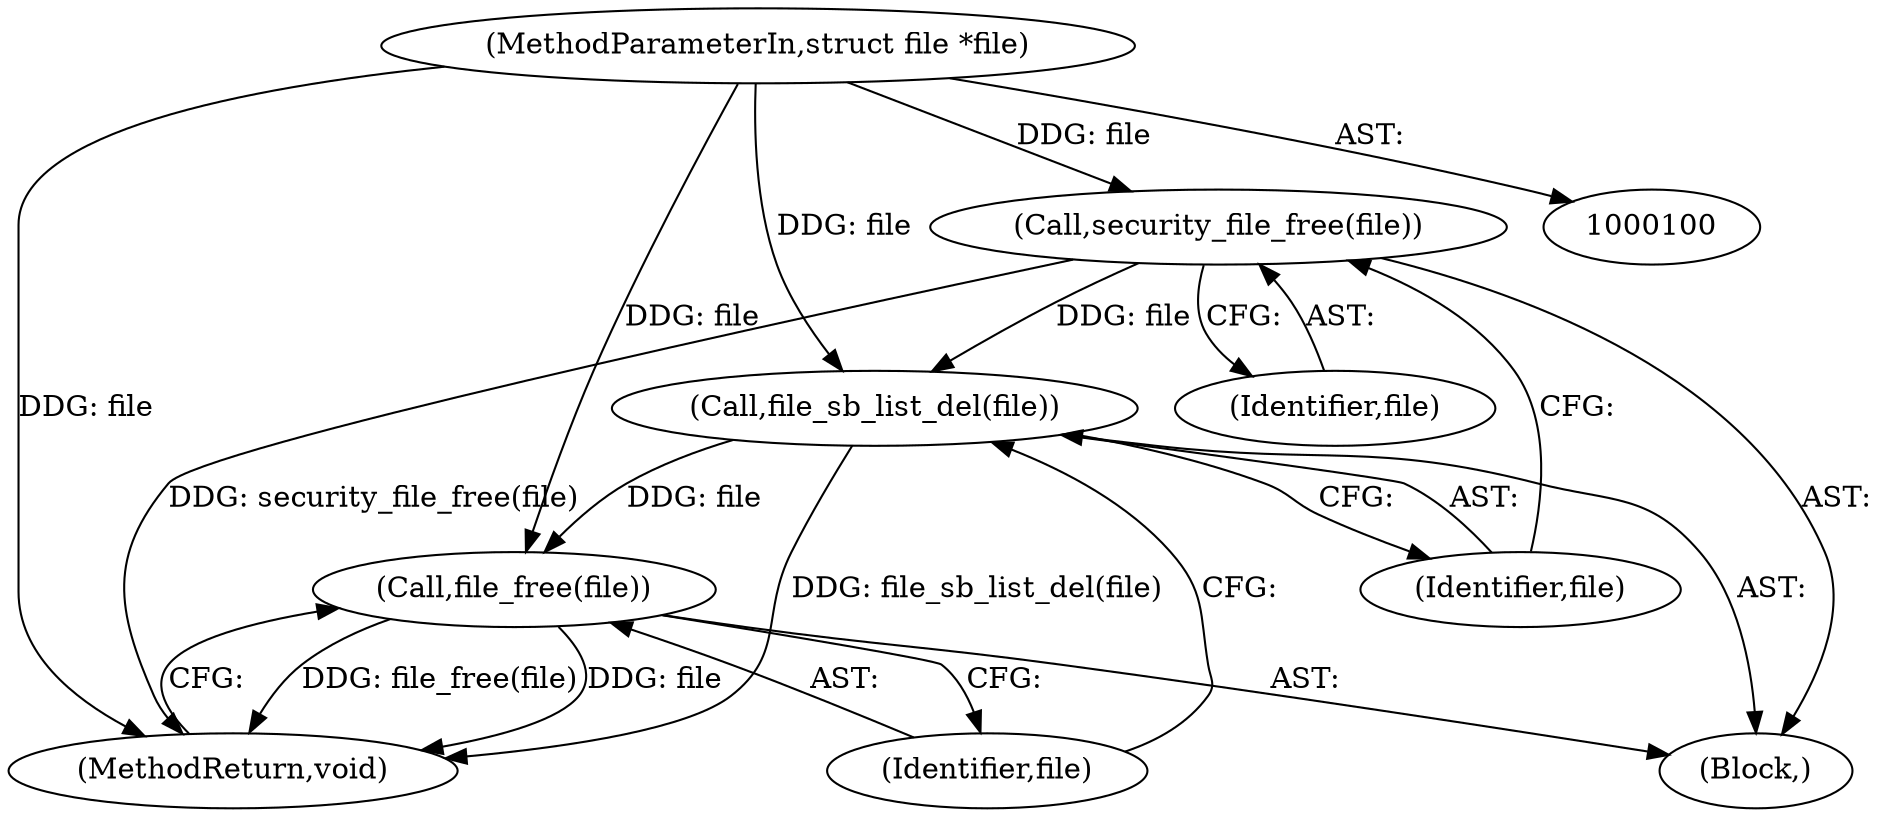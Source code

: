 digraph "1_linux_eee5cc2702929fd41cce28058dc6d6717f723f87_8@API" {
"1000110" [label="(Call,security_file_free(file))"];
"1000101" [label="(MethodParameterIn,struct file *file)"];
"1000112" [label="(Call,file_sb_list_del(file))"];
"1000114" [label="(Call,file_free(file))"];
"1000114" [label="(Call,file_free(file))"];
"1000101" [label="(MethodParameterIn,struct file *file)"];
"1000113" [label="(Identifier,file)"];
"1000116" [label="(MethodReturn,void)"];
"1000110" [label="(Call,security_file_free(file))"];
"1000112" [label="(Call,file_sb_list_del(file))"];
"1000111" [label="(Identifier,file)"];
"1000115" [label="(Identifier,file)"];
"1000109" [label="(Block,)"];
"1000110" -> "1000109"  [label="AST: "];
"1000110" -> "1000111"  [label="CFG: "];
"1000111" -> "1000110"  [label="AST: "];
"1000113" -> "1000110"  [label="CFG: "];
"1000110" -> "1000116"  [label="DDG: security_file_free(file)"];
"1000101" -> "1000110"  [label="DDG: file"];
"1000110" -> "1000112"  [label="DDG: file"];
"1000101" -> "1000100"  [label="AST: "];
"1000101" -> "1000116"  [label="DDG: file"];
"1000101" -> "1000112"  [label="DDG: file"];
"1000101" -> "1000114"  [label="DDG: file"];
"1000112" -> "1000109"  [label="AST: "];
"1000112" -> "1000113"  [label="CFG: "];
"1000113" -> "1000112"  [label="AST: "];
"1000115" -> "1000112"  [label="CFG: "];
"1000112" -> "1000116"  [label="DDG: file_sb_list_del(file)"];
"1000112" -> "1000114"  [label="DDG: file"];
"1000114" -> "1000109"  [label="AST: "];
"1000114" -> "1000115"  [label="CFG: "];
"1000115" -> "1000114"  [label="AST: "];
"1000116" -> "1000114"  [label="CFG: "];
"1000114" -> "1000116"  [label="DDG: file_free(file)"];
"1000114" -> "1000116"  [label="DDG: file"];
}
